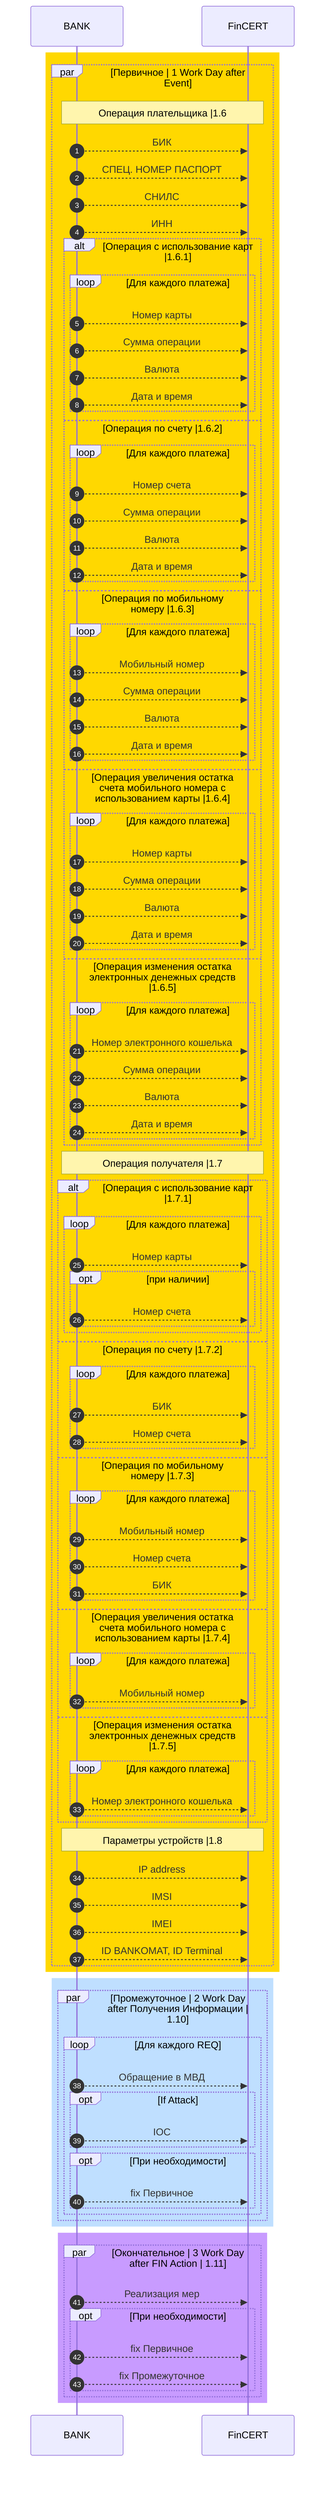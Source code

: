 sequenceDiagram
	%% 4926-У https://www.garant.ru/products/ipo/prime/doc/72039474/
  autonumber
  rect rgb(255, 216, 0)
    par Первичное | 1 Work Day after Event
    Note over BANK,FinCERT: Операция плательщика |1.6
    BANK-->>FinCERT: БИК
    BANK-->>FinCERT: СПЕЦ. НОМЕР ПАСПОРТ
    BANK-->>FinCERT: СНИЛС
    BANK-->>FinCERT: ИНН
      alt Операция c использование карт |1.6.1
        loop Для каждого платежа
          BANK-->>FinCERT: Номер карты
          BANK-->>FinCERT: Сумма операции
          BANK-->>FinCERT: Валюта
          BANK-->>FinCERT: Дата и время
        end
      else Операция по счету |1.6.2
        loop Для каждого платежа
          BANK-->>FinCERT: Номер счета
          BANK-->>FinCERT: Сумма операции
          BANK-->>FinCERT: Валюта
          BANK-->>FinCERT: Дата и время
        end 
      else Операция по мобильному номеру |1.6.3
        loop Для каждого платежа
          BANK-->>FinCERT: Мобильный номер
          BANK-->>FinCERT: Сумма операции
          BANK-->>FinCERT: Валюта
          BANK-->>FinCERT: Дата и время
        end
      else Операция увеличения остатка счета мобильного номера с использованием карты |1.6.4
        loop Для каждого платежа
          BANK-->>FinCERT: Номер карты
          BANK-->>FinCERT: Сумма операции
          BANK-->>FinCERT: Валюта
          BANK-->>FinCERT: Дата и время
        end
      else Операция изменения остатка электронных денежных средств |1.6.5
        loop Для каждого платежа
          BANK-->>FinCERT: Номер электронного кошелька
          BANK-->>FinCERT: Сумма операции
          BANK-->>FinCERT: Валюта
          BANK-->>FinCERT: Дата и время
        end
      end
    Note over BANK,FinCERT: Операция получателя |1.7
      alt Операция с использование карт |1.7.1
        loop Для каждого платежа
          BANK-->>FinCERT: Номер карты
          opt при наличии
            BANK-->>FinCERT: Номер счета
          end
        end
      else Операция по счету |1.7.2
        loop Для каждого платежа
          BANK-->>FinCERT: БИК
          BANK-->>FinCERT: Номер счета
        end
      else Операция по мобильному номеру |1.7.3
        loop Для каждого платежа
          BANK-->>FinCERT: Мобильный номер
          BANK-->>FinCERT: Номер счета
          BANK-->>FinCERT: БИК
        end
      else  Операция увеличения остатка счета мобильного номера с использованием карты |1.7.4
        loop Для каждого платежа
          BANK-->>FinCERT: Мобильный номер
        end
      else Операция изменения остатка электронных денежных средств |1.7.5
        loop Для каждого платежа
          BANK-->>FinCERT: Номер электронного кошелька
        end
      end
    Note over BANK,FinCERT: Параметры устройств |1.8
      BANK-->>FinCERT: IP address
      BANK-->>FinCERT: IMSI
      BANK-->>FinCERT: IMEI
      BANK-->>FinCERT: ID BANKOMAT, ID Terminal
    end
  end
  rect rgb(191, 223, 255)
    par Промежуточное | 2 Work Day after Получения Информации | 1.10
      loop Для каждого REQ
        BANK-->>FinCERT: Обращение в МВД
        opt If Attack
          BANK-->>FinCERT: IOC 
        end
        opt При необходимости
          BANK-->>FinCERT: fix Первичное
        end
      end
    end
  end
  rect rgb(200, 155, 255)
    par Окончательное | 3 Work Day after FIN Action | 1.11
      BANK-->>FinCERT: Реализация мер
      opt При необходимости
        BANK-->>FinCERT: fix Первичное
        BANK-->>FinCERT: fix Промежуточное
      end
    end
  end